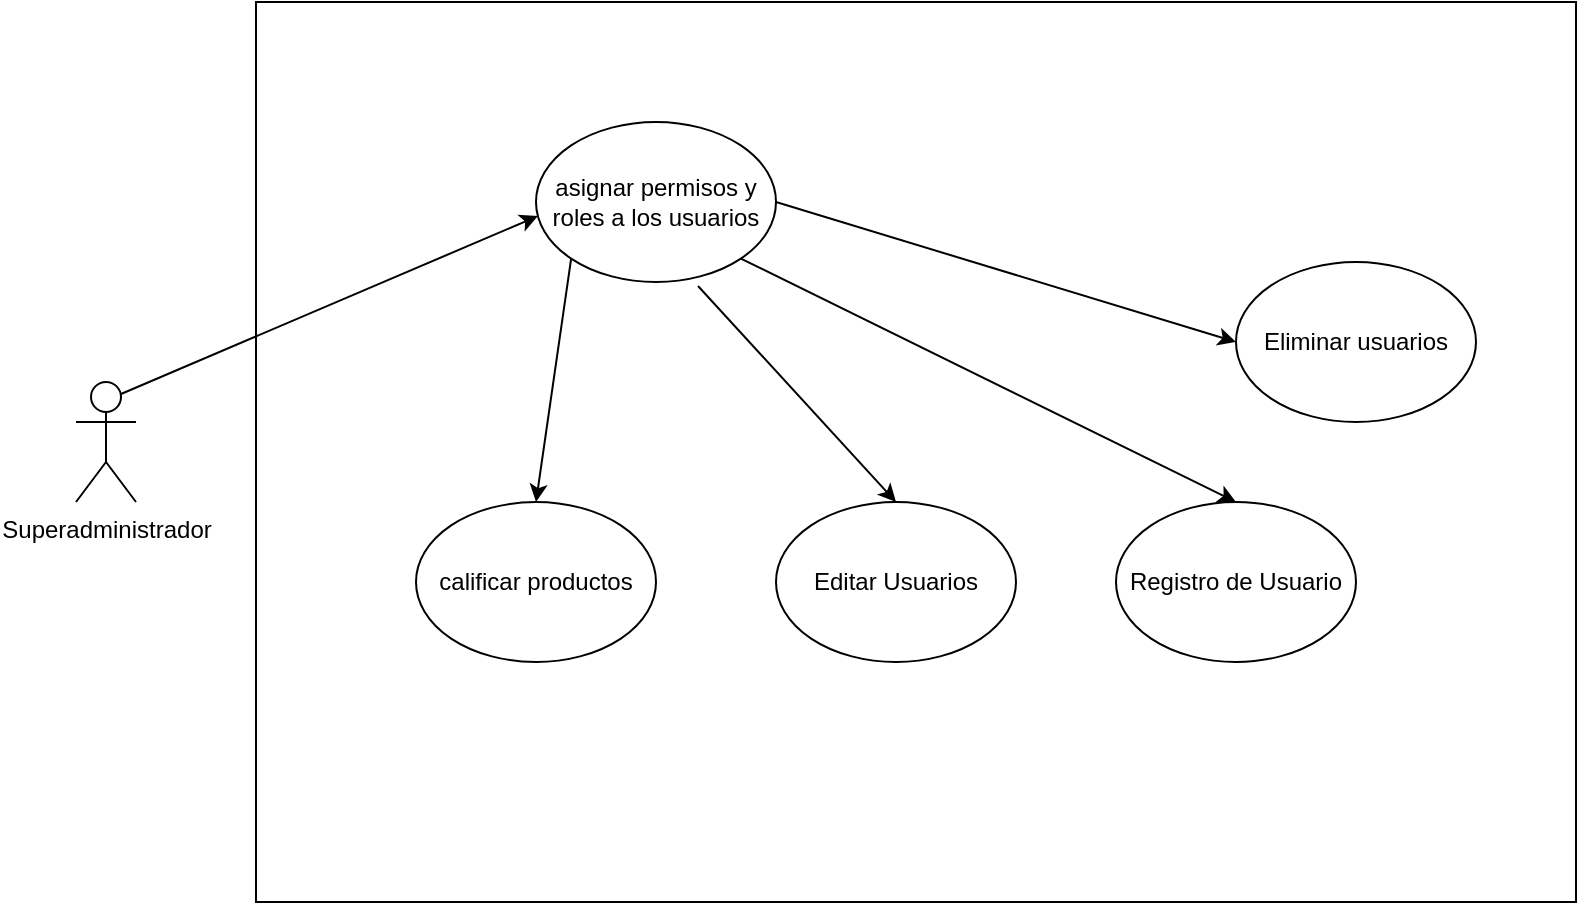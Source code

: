 <mxfile version="15.2.9" type="github"><diagram id="R8Em6TP0OI5ZEZyn3rNb" name="Page-1"><mxGraphModel dx="862" dy="393" grid="1" gridSize="10" guides="1" tooltips="1" connect="1" arrows="1" fold="1" page="1" pageScale="1" pageWidth="827" pageHeight="1169" math="0" shadow="0"><root><mxCell id="0"/><mxCell id="1" parent="0"/><mxCell id="xwLS5KPEtW98GYuWjBI8-1" value="Superadministrador" style="shape=umlActor;verticalLabelPosition=bottom;verticalAlign=top;html=1;outlineConnect=0;" vertex="1" parent="1"><mxGeometry x="90" y="290" width="30" height="60" as="geometry"/></mxCell><mxCell id="xwLS5KPEtW98GYuWjBI8-8" value="" style="rounded=0;whiteSpace=wrap;html=1;" vertex="1" parent="1"><mxGeometry x="180" y="100" width="660" height="450" as="geometry"/></mxCell><mxCell id="xwLS5KPEtW98GYuWjBI8-6" value="&lt;font style=&quot;vertical-align: inherit&quot;&gt;&lt;font style=&quot;vertical-align: inherit&quot;&gt;asignar permisos y roles a los usuarios&lt;/font&gt;&lt;/font&gt;" style="ellipse;whiteSpace=wrap;html=1;" vertex="1" parent="1"><mxGeometry x="320" y="160" width="120" height="80" as="geometry"/></mxCell><mxCell id="xwLS5KPEtW98GYuWjBI8-10" value="&lt;font style=&quot;vertical-align: inherit&quot;&gt;&lt;font style=&quot;vertical-align: inherit&quot;&gt;calificar productos&lt;/font&gt;&lt;/font&gt;" style="ellipse;whiteSpace=wrap;html=1;" vertex="1" parent="1"><mxGeometry x="260" y="350" width="120" height="80" as="geometry"/></mxCell><mxCell id="xwLS5KPEtW98GYuWjBI8-11" value="&lt;font style=&quot;vertical-align: inherit&quot;&gt;&lt;font style=&quot;vertical-align: inherit&quot;&gt;Editar Usuarios&lt;/font&gt;&lt;/font&gt;" style="ellipse;whiteSpace=wrap;html=1;" vertex="1" parent="1"><mxGeometry x="440" y="350" width="120" height="80" as="geometry"/></mxCell><mxCell id="xwLS5KPEtW98GYuWjBI8-12" value="&lt;font style=&quot;vertical-align: inherit&quot;&gt;&lt;font style=&quot;vertical-align: inherit&quot;&gt;Registro de Usuario&lt;/font&gt;&lt;/font&gt;" style="ellipse;whiteSpace=wrap;html=1;" vertex="1" parent="1"><mxGeometry x="610" y="350" width="120" height="80" as="geometry"/></mxCell><mxCell id="xwLS5KPEtW98GYuWjBI8-13" value="Eliminar usuarios" style="ellipse;whiteSpace=wrap;html=1;" vertex="1" parent="1"><mxGeometry x="670" y="230" width="120" height="80" as="geometry"/></mxCell><mxCell id="xwLS5KPEtW98GYuWjBI8-16" value="" style="endArrow=classic;html=1;exitX=1;exitY=1;exitDx=0;exitDy=0;entryX=0.5;entryY=0;entryDx=0;entryDy=0;" edge="1" parent="1" source="xwLS5KPEtW98GYuWjBI8-6" target="xwLS5KPEtW98GYuWjBI8-12"><mxGeometry width="50" height="50" relative="1" as="geometry"><mxPoint x="460" y="260" as="sourcePoint"/><mxPoint x="510" y="210" as="targetPoint"/></mxGeometry></mxCell><mxCell id="xwLS5KPEtW98GYuWjBI8-17" value="" style="endArrow=classic;html=1;exitX=1;exitY=0.5;exitDx=0;exitDy=0;entryX=0;entryY=0.5;entryDx=0;entryDy=0;" edge="1" parent="1" source="xwLS5KPEtW98GYuWjBI8-6" target="xwLS5KPEtW98GYuWjBI8-13"><mxGeometry width="50" height="50" relative="1" as="geometry"><mxPoint x="390" y="350" as="sourcePoint"/><mxPoint x="440" y="300" as="targetPoint"/></mxGeometry></mxCell><mxCell id="xwLS5KPEtW98GYuWjBI8-18" value="" style="endArrow=classic;html=1;exitX=0.675;exitY=1.025;exitDx=0;exitDy=0;exitPerimeter=0;entryX=0.5;entryY=0;entryDx=0;entryDy=0;" edge="1" parent="1" source="xwLS5KPEtW98GYuWjBI8-6" target="xwLS5KPEtW98GYuWjBI8-11"><mxGeometry width="50" height="50" relative="1" as="geometry"><mxPoint x="390" y="350" as="sourcePoint"/><mxPoint x="440" y="300" as="targetPoint"/></mxGeometry></mxCell><mxCell id="xwLS5KPEtW98GYuWjBI8-19" value="" style="endArrow=classic;html=1;exitX=0;exitY=1;exitDx=0;exitDy=0;" edge="1" parent="1" source="xwLS5KPEtW98GYuWjBI8-6"><mxGeometry width="50" height="50" relative="1" as="geometry"><mxPoint x="390" y="350" as="sourcePoint"/><mxPoint x="320" y="350" as="targetPoint"/></mxGeometry></mxCell><mxCell id="xwLS5KPEtW98GYuWjBI8-20" value="" style="endArrow=classic;html=1;exitX=0.75;exitY=0.1;exitDx=0;exitDy=0;exitPerimeter=0;entryX=0.008;entryY=0.588;entryDx=0;entryDy=0;entryPerimeter=0;" edge="1" parent="1" source="xwLS5KPEtW98GYuWjBI8-1" target="xwLS5KPEtW98GYuWjBI8-6"><mxGeometry width="50" height="50" relative="1" as="geometry"><mxPoint x="390" y="350" as="sourcePoint"/><mxPoint x="440" y="300" as="targetPoint"/><Array as="points"/></mxGeometry></mxCell></root></mxGraphModel></diagram></mxfile>